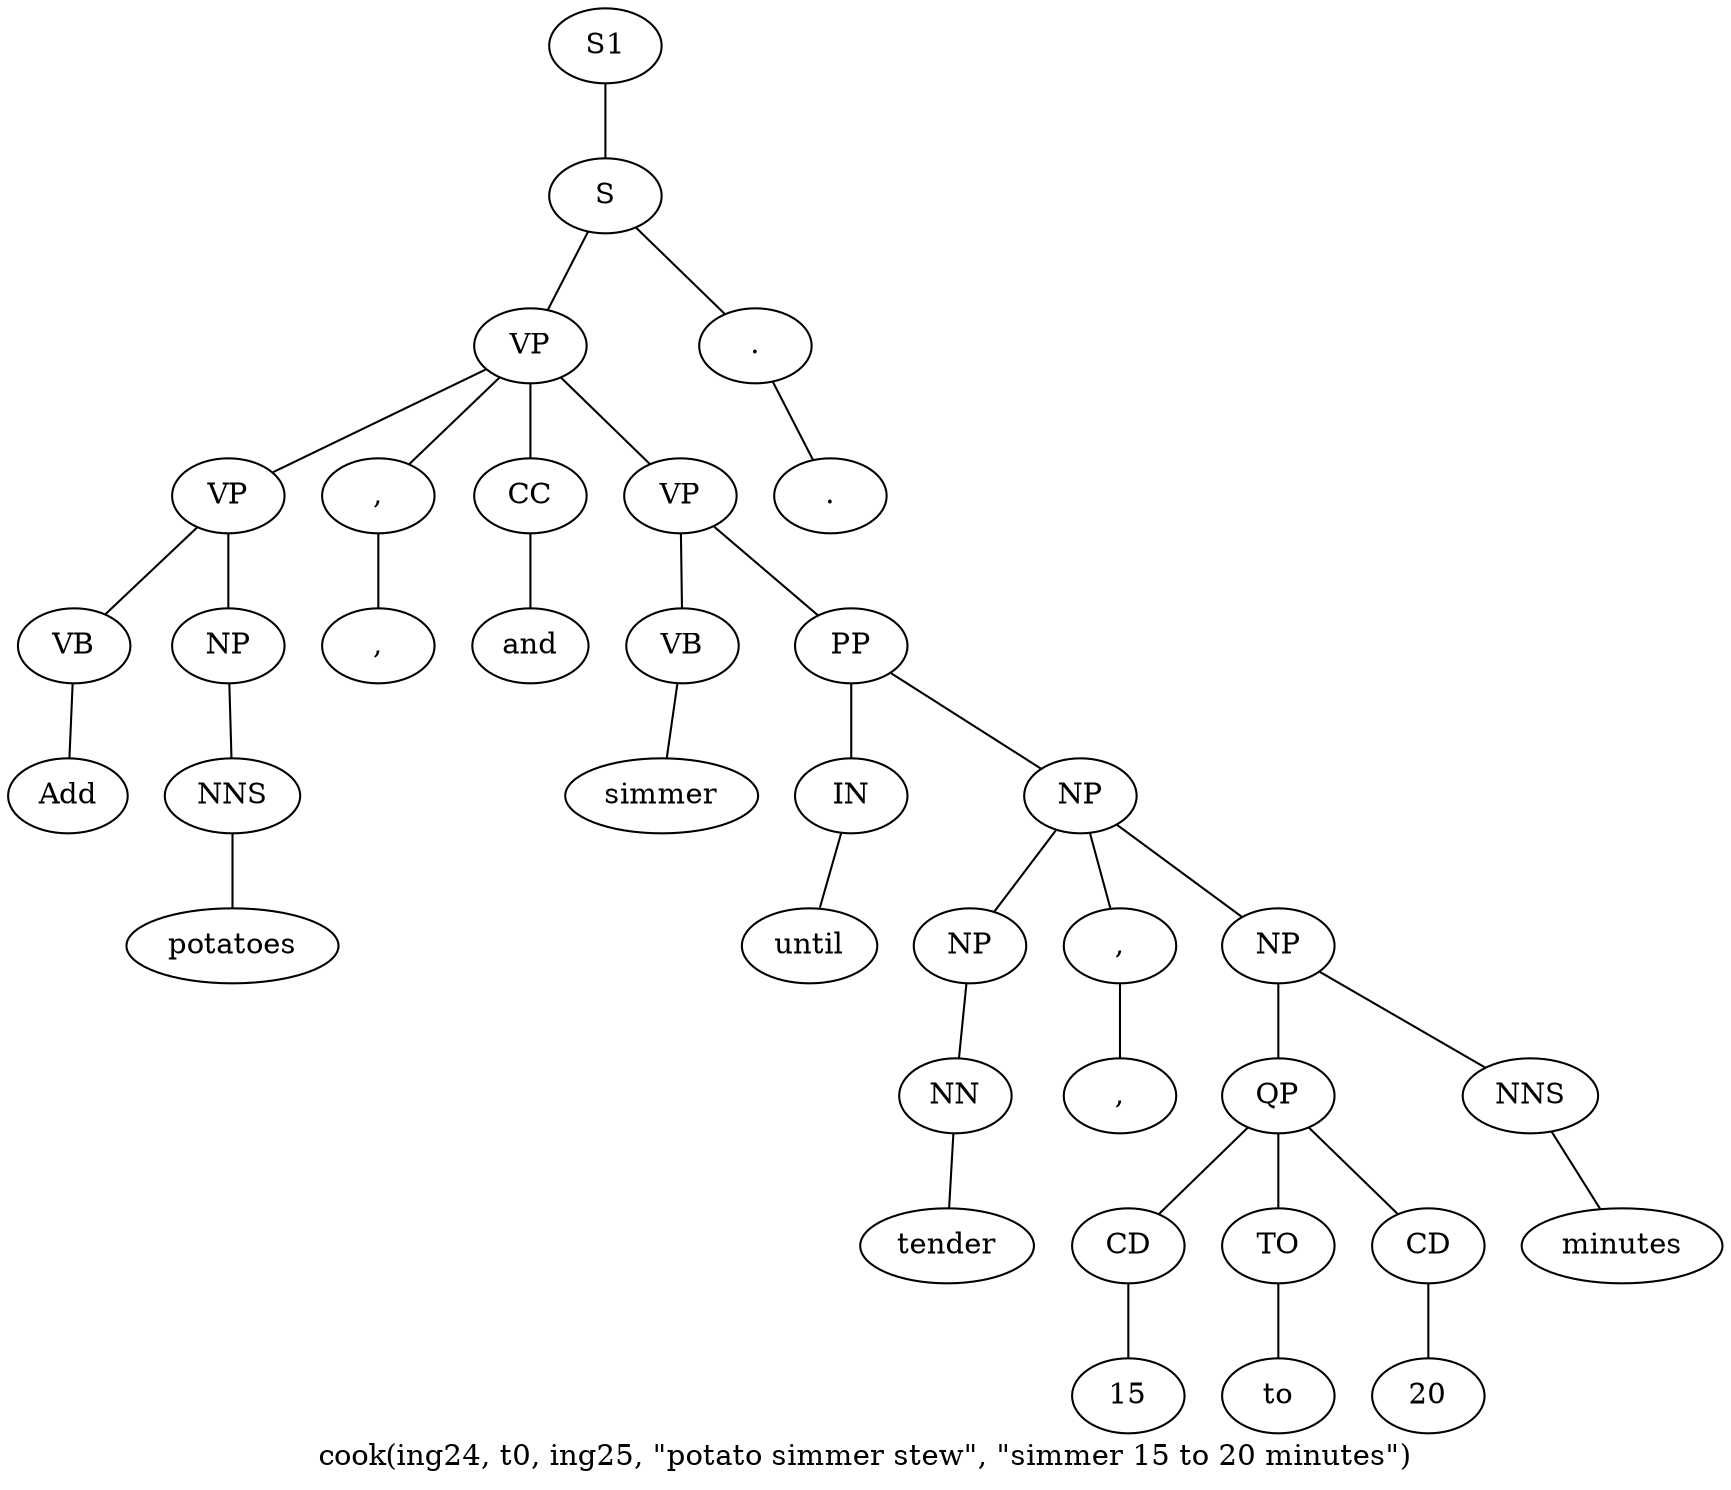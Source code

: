 graph SyntaxGraph {
	label = "cook(ing24, t0, ing25, \"potato simmer stew\", \"simmer 15 to 20 minutes\")";
	Node0 [label="S1"];
	Node1 [label="S"];
	Node2 [label="VP"];
	Node3 [label="VP"];
	Node4 [label="VB"];
	Node5 [label="Add"];
	Node6 [label="NP"];
	Node7 [label="NNS"];
	Node8 [label="potatoes"];
	Node9 [label=","];
	Node10 [label=","];
	Node11 [label="CC"];
	Node12 [label="and"];
	Node13 [label="VP"];
	Node14 [label="VB"];
	Node15 [label="simmer"];
	Node16 [label="PP"];
	Node17 [label="IN"];
	Node18 [label="until"];
	Node19 [label="NP"];
	Node20 [label="NP"];
	Node21 [label="NN"];
	Node22 [label="tender"];
	Node23 [label=","];
	Node24 [label=","];
	Node25 [label="NP"];
	Node26 [label="QP"];
	Node27 [label="CD"];
	Node28 [label="15"];
	Node29 [label="TO"];
	Node30 [label="to"];
	Node31 [label="CD"];
	Node32 [label="20"];
	Node33 [label="NNS"];
	Node34 [label="minutes"];
	Node35 [label="."];
	Node36 [label="."];

	Node0 -- Node1;
	Node1 -- Node2;
	Node1 -- Node35;
	Node2 -- Node3;
	Node2 -- Node9;
	Node2 -- Node11;
	Node2 -- Node13;
	Node3 -- Node4;
	Node3 -- Node6;
	Node4 -- Node5;
	Node6 -- Node7;
	Node7 -- Node8;
	Node9 -- Node10;
	Node11 -- Node12;
	Node13 -- Node14;
	Node13 -- Node16;
	Node14 -- Node15;
	Node16 -- Node17;
	Node16 -- Node19;
	Node17 -- Node18;
	Node19 -- Node20;
	Node19 -- Node23;
	Node19 -- Node25;
	Node20 -- Node21;
	Node21 -- Node22;
	Node23 -- Node24;
	Node25 -- Node26;
	Node25 -- Node33;
	Node26 -- Node27;
	Node26 -- Node29;
	Node26 -- Node31;
	Node27 -- Node28;
	Node29 -- Node30;
	Node31 -- Node32;
	Node33 -- Node34;
	Node35 -- Node36;
}